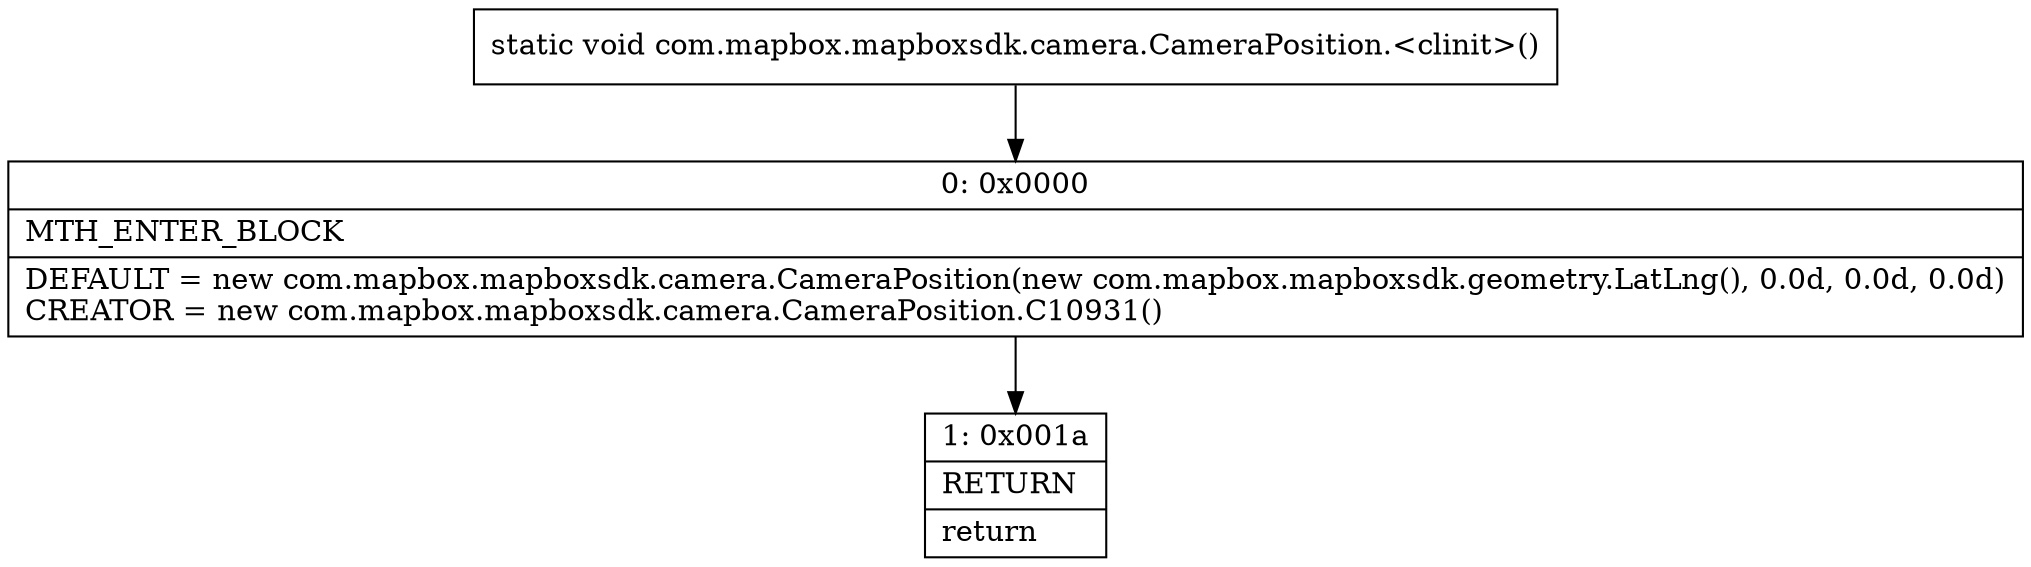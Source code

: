 digraph "CFG forcom.mapbox.mapboxsdk.camera.CameraPosition.\<clinit\>()V" {
Node_0 [shape=record,label="{0\:\ 0x0000|MTH_ENTER_BLOCK\l|DEFAULT = new com.mapbox.mapboxsdk.camera.CameraPosition(new com.mapbox.mapboxsdk.geometry.LatLng(), 0.0d, 0.0d, 0.0d)\lCREATOR = new com.mapbox.mapboxsdk.camera.CameraPosition.C10931()\l}"];
Node_1 [shape=record,label="{1\:\ 0x001a|RETURN\l|return\l}"];
MethodNode[shape=record,label="{static void com.mapbox.mapboxsdk.camera.CameraPosition.\<clinit\>() }"];
MethodNode -> Node_0;
Node_0 -> Node_1;
}

